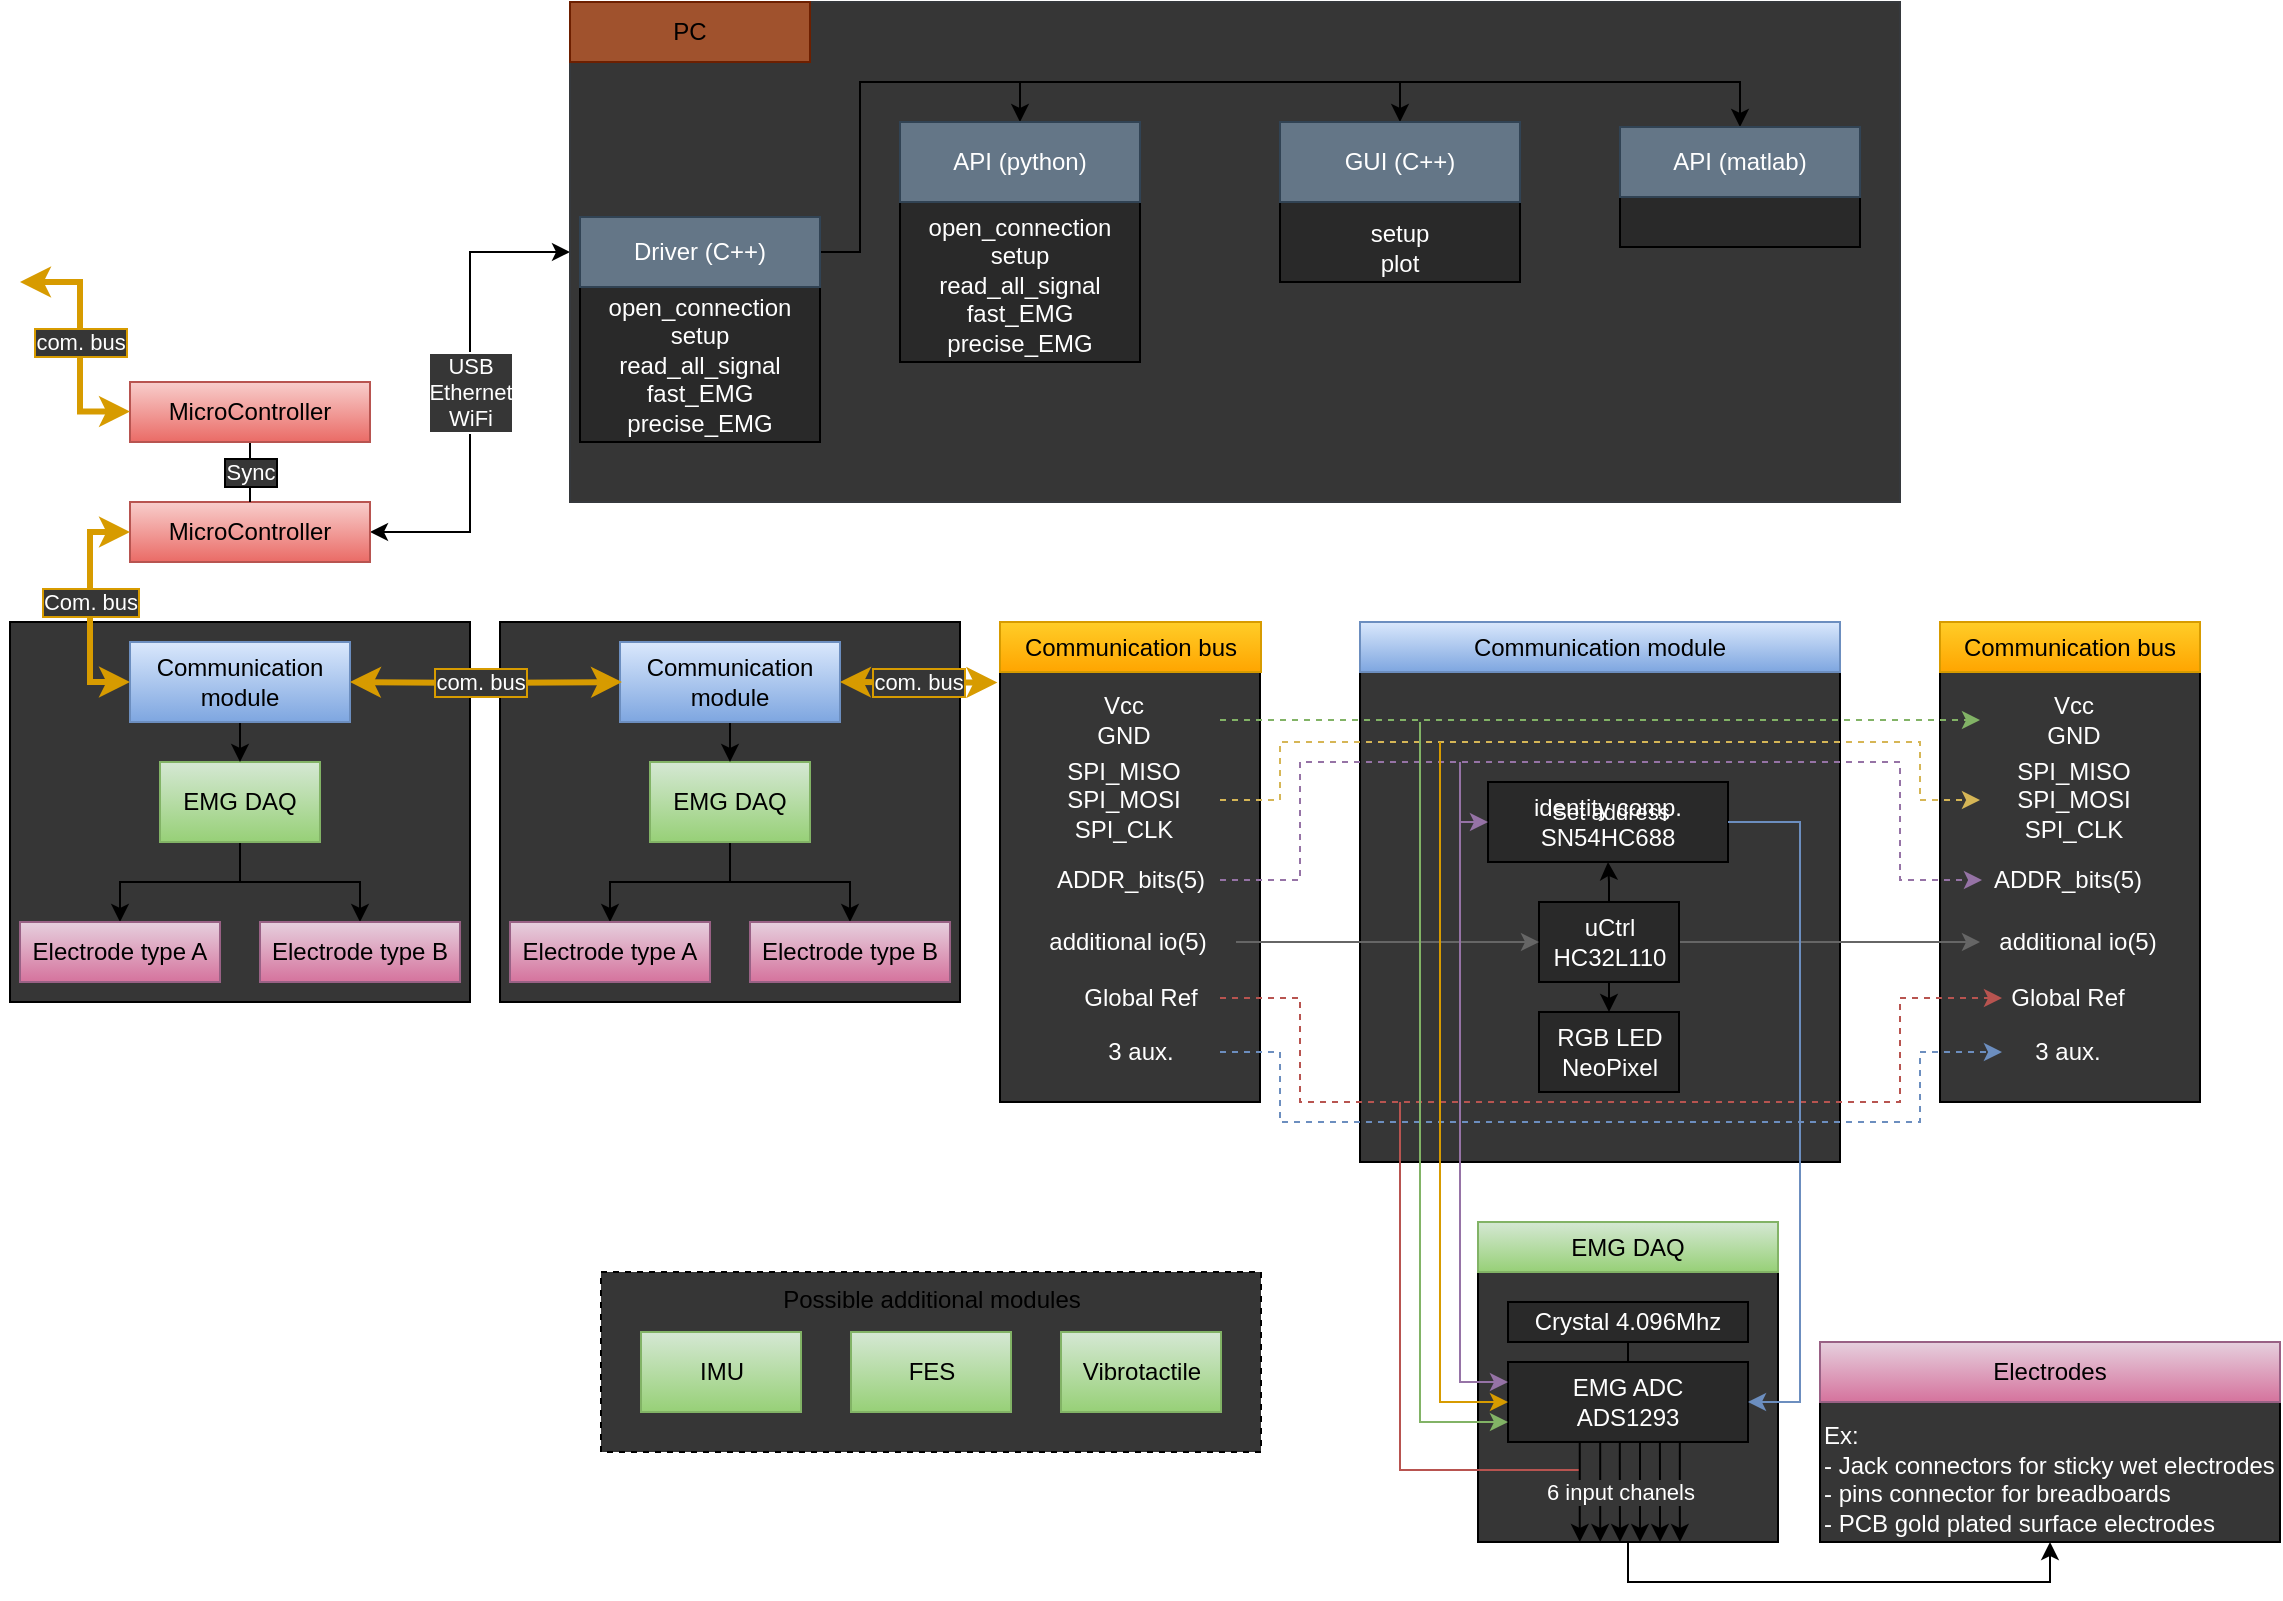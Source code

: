 <mxfile>
    <diagram name="Page-1" id="IM49sPf6R1_xTn5Gqx_o">
        <mxGraphModel dx="428" dy="485" grid="1" gridSize="10" guides="1" tooltips="1" connect="1" arrows="1" fold="1" page="1" pageScale="1" pageWidth="1169" pageHeight="827" math="0" shadow="0">
            <root>
                <mxCell id="0"/>
                <mxCell id="1" parent="0"/>
                <mxCell id="uGfOm0XeqOfJQ8dVQIQY-21" value="Possible additional modules" style="rounded=0;whiteSpace=wrap;html=1;dashed=1;verticalAlign=top;fillColor=#363636;" parent="1" vertex="1">
                    <mxGeometry x="310.5" y="655" width="330" height="90" as="geometry"/>
                </mxCell>
                <mxCell id="_x3MM-vXp0j6kJJpgNZF-102" value="" style="rounded=0;whiteSpace=wrap;html=1;fillColor=#363636;" parent="1" vertex="1">
                    <mxGeometry x="980" y="330" width="130" height="240" as="geometry"/>
                </mxCell>
                <mxCell id="_x3MM-vXp0j6kJJpgNZF-53" value="" style="rounded=0;whiteSpace=wrap;html=1;fillColor=#363636;fontColor=#FFFFFF;" parent="1" vertex="1">
                    <mxGeometry x="690" y="330" width="240" height="270" as="geometry"/>
                </mxCell>
                <mxCell id="_x3MM-vXp0j6kJJpgNZF-11" value="" style="rounded=0;whiteSpace=wrap;html=1;fillColor=#363636;" parent="1" vertex="1">
                    <mxGeometry x="260" y="330" width="230" height="190" as="geometry"/>
                </mxCell>
                <mxCell id="_x3MM-vXp0j6kJJpgNZF-21" style="edgeStyle=orthogonalEdgeStyle;rounded=0;orthogonalLoop=1;jettySize=auto;html=1;exitX=0.5;exitY=1;exitDx=0;exitDy=0;entryX=0.5;entryY=0;entryDx=0;entryDy=0;" parent="1" source="_x3MM-vXp0j6kJJpgNZF-12" target="_x3MM-vXp0j6kJJpgNZF-13" edge="1">
                    <mxGeometry relative="1" as="geometry"/>
                </mxCell>
                <mxCell id="_x3MM-vXp0j6kJJpgNZF-22" style="edgeStyle=orthogonalEdgeStyle;rounded=0;orthogonalLoop=1;jettySize=auto;html=1;exitX=0.5;exitY=1;exitDx=0;exitDy=0;entryX=0.5;entryY=0;entryDx=0;entryDy=0;" parent="1" source="_x3MM-vXp0j6kJJpgNZF-12" target="_x3MM-vXp0j6kJJpgNZF-14" edge="1">
                    <mxGeometry relative="1" as="geometry"/>
                </mxCell>
                <mxCell id="_x3MM-vXp0j6kJJpgNZF-12" value="EMG DAQ" style="rounded=0;whiteSpace=wrap;html=1;fillColor=#d5e8d4;gradientColor=#97d077;strokeColor=#82b366;fontColor=#000000;" parent="1" vertex="1">
                    <mxGeometry x="335" y="400" width="80" height="40" as="geometry"/>
                </mxCell>
                <mxCell id="_x3MM-vXp0j6kJJpgNZF-13" value="Electrode type A" style="rounded=0;whiteSpace=wrap;html=1;fillColor=#e6d0de;gradientColor=#d5739d;strokeColor=#996185;fontColor=#000000;" parent="1" vertex="1">
                    <mxGeometry x="265" y="480" width="100" height="30" as="geometry"/>
                </mxCell>
                <mxCell id="_x3MM-vXp0j6kJJpgNZF-14" value="Electrode type B" style="rounded=0;whiteSpace=wrap;html=1;fillColor=#e6d0de;gradientColor=#d5739d;strokeColor=#996185;fontColor=#000000;" parent="1" vertex="1">
                    <mxGeometry x="385" y="480" width="100" height="30" as="geometry"/>
                </mxCell>
                <mxCell id="_x3MM-vXp0j6kJJpgNZF-23" style="edgeStyle=orthogonalEdgeStyle;rounded=0;orthogonalLoop=1;jettySize=auto;html=1;exitX=0.5;exitY=1;exitDx=0;exitDy=0;entryX=0.5;entryY=0;entryDx=0;entryDy=0;" parent="1" source="_x3MM-vXp0j6kJJpgNZF-15" target="_x3MM-vXp0j6kJJpgNZF-12" edge="1">
                    <mxGeometry relative="1" as="geometry"/>
                </mxCell>
                <mxCell id="_x3MM-vXp0j6kJJpgNZF-15" value="Communication module" style="rounded=0;whiteSpace=wrap;html=1;fillColor=#dae8fc;strokeColor=#6c8ebf;gradientColor=#7ea6e0;fontColor=#000000;" parent="1" vertex="1">
                    <mxGeometry x="320" y="340" width="110" height="40" as="geometry"/>
                </mxCell>
                <mxCell id="_x3MM-vXp0j6kJJpgNZF-41" value="com. bus" style="edgeStyle=orthogonalEdgeStyle;rounded=0;orthogonalLoop=1;jettySize=auto;html=1;exitX=-0.01;exitY=0.126;exitDx=0;exitDy=0;entryX=1;entryY=0.5;entryDx=0;entryDy=0;startArrow=classic;startFill=1;exitPerimeter=0;fillColor=#ffcd28;gradientColor=#ffa500;strokeColor=#d79b00;strokeWidth=3;labelBackgroundColor=#363636;labelBorderColor=#d79b00;fontColor=#FFFFFF;" parent="1" source="_x3MM-vXp0j6kJJpgNZF-94" target="_x3MM-vXp0j6kJJpgNZF-15" edge="1">
                    <mxGeometry relative="1" as="geometry">
                        <mxPoint x="565" y="360" as="sourcePoint"/>
                    </mxGeometry>
                </mxCell>
                <mxCell id="_x3MM-vXp0j6kJJpgNZF-33" value="" style="rounded=0;whiteSpace=wrap;html=1;fillColor=#363636;" parent="1" vertex="1">
                    <mxGeometry x="15" y="330" width="230" height="190" as="geometry"/>
                </mxCell>
                <mxCell id="_x3MM-vXp0j6kJJpgNZF-34" style="edgeStyle=orthogonalEdgeStyle;rounded=0;orthogonalLoop=1;jettySize=auto;html=1;exitX=0.5;exitY=1;exitDx=0;exitDy=0;entryX=0.5;entryY=0;entryDx=0;entryDy=0;" parent="1" source="_x3MM-vXp0j6kJJpgNZF-36" target="_x3MM-vXp0j6kJJpgNZF-37" edge="1">
                    <mxGeometry relative="1" as="geometry"/>
                </mxCell>
                <mxCell id="_x3MM-vXp0j6kJJpgNZF-35" style="edgeStyle=orthogonalEdgeStyle;rounded=0;orthogonalLoop=1;jettySize=auto;html=1;exitX=0.5;exitY=1;exitDx=0;exitDy=0;entryX=0.5;entryY=0;entryDx=0;entryDy=0;" parent="1" source="_x3MM-vXp0j6kJJpgNZF-36" target="_x3MM-vXp0j6kJJpgNZF-38" edge="1">
                    <mxGeometry relative="1" as="geometry"/>
                </mxCell>
                <mxCell id="_x3MM-vXp0j6kJJpgNZF-36" value="EMG DAQ" style="rounded=0;whiteSpace=wrap;html=1;fillColor=#d5e8d4;gradientColor=#97d077;strokeColor=#82b366;fontColor=#000000;" parent="1" vertex="1">
                    <mxGeometry x="90" y="400" width="80" height="40" as="geometry"/>
                </mxCell>
                <mxCell id="_x3MM-vXp0j6kJJpgNZF-37" value="Electrode type A" style="rounded=0;whiteSpace=wrap;html=1;fillColor=#e6d0de;gradientColor=#d5739d;strokeColor=#996185;fontColor=#000000;" parent="1" vertex="1">
                    <mxGeometry x="20" y="480" width="100" height="30" as="geometry"/>
                </mxCell>
                <mxCell id="_x3MM-vXp0j6kJJpgNZF-38" value="Electrode type B" style="rounded=0;whiteSpace=wrap;html=1;fillColor=#e6d0de;gradientColor=#d5739d;strokeColor=#996185;fontColor=#000000;" parent="1" vertex="1">
                    <mxGeometry x="140" y="480" width="100" height="30" as="geometry"/>
                </mxCell>
                <mxCell id="_x3MM-vXp0j6kJJpgNZF-39" style="edgeStyle=orthogonalEdgeStyle;rounded=0;orthogonalLoop=1;jettySize=auto;html=1;exitX=0.5;exitY=1;exitDx=0;exitDy=0;entryX=0.5;entryY=0;entryDx=0;entryDy=0;" parent="1" source="_x3MM-vXp0j6kJJpgNZF-40" target="_x3MM-vXp0j6kJJpgNZF-36" edge="1">
                    <mxGeometry relative="1" as="geometry"/>
                </mxCell>
                <mxCell id="_x3MM-vXp0j6kJJpgNZF-40" value="Communication module" style="rounded=0;whiteSpace=wrap;html=1;fillColor=#dae8fc;strokeColor=#6c8ebf;gradientColor=#7ea6e0;fontColor=#000000;" parent="1" vertex="1">
                    <mxGeometry x="75" y="340" width="110" height="40" as="geometry"/>
                </mxCell>
                <mxCell id="_x3MM-vXp0j6kJJpgNZF-42" value="com. bus" style="edgeStyle=orthogonalEdgeStyle;rounded=0;orthogonalLoop=1;jettySize=auto;html=1;entryX=1;entryY=0.5;entryDx=0;entryDy=0;startArrow=classic;startFill=1;fillColor=#ffcd28;gradientColor=#ffa500;strokeColor=#d79b00;strokeWidth=3;labelBackgroundColor=#363636;labelBorderColor=#d79b00;fontColor=#FFFFFF;" parent="1" target="_x3MM-vXp0j6kJJpgNZF-40" edge="1">
                    <mxGeometry x="0.044" relative="1" as="geometry">
                        <mxPoint x="321" y="360" as="sourcePoint"/>
                        <mxPoint x="440" y="370" as="targetPoint"/>
                        <mxPoint as="offset"/>
                    </mxGeometry>
                </mxCell>
                <mxCell id="_x3MM-vXp0j6kJJpgNZF-48" value="&lt;div&gt;USB&lt;/div&gt;&lt;div&gt;Ethernet&lt;/div&gt;&lt;div&gt;WiFi&lt;br&gt;&lt;/div&gt;" style="edgeStyle=orthogonalEdgeStyle;rounded=0;orthogonalLoop=1;jettySize=auto;html=1;exitX=1;exitY=0.5;exitDx=0;exitDy=0;entryX=0;entryY=0.5;entryDx=0;entryDy=0;startArrow=classic;startFill=1;labelBackgroundColor=#363636;labelBorderColor=#FFFFFF;fontColor=#FFFFFF;" parent="1" source="_x3MM-vXp0j6kJJpgNZF-43" target="_x3MM-vXp0j6kJJpgNZF-45" edge="1">
                    <mxGeometry relative="1" as="geometry"/>
                </mxCell>
                <mxCell id="_x3MM-vXp0j6kJJpgNZF-43" value="MicroController" style="rounded=0;whiteSpace=wrap;html=1;fillColor=#f8cecc;gradientColor=#ea6b66;strokeColor=#b85450;fontColor=#000000;" parent="1" vertex="1">
                    <mxGeometry x="75" y="270" width="120" height="30" as="geometry"/>
                </mxCell>
                <mxCell id="_x3MM-vXp0j6kJJpgNZF-44" value="&lt;div&gt;Com. bus&lt;/div&gt;" style="edgeStyle=orthogonalEdgeStyle;rounded=0;orthogonalLoop=1;jettySize=auto;html=1;exitX=0;exitY=0.5;exitDx=0;exitDy=0;entryX=0;entryY=0.5;entryDx=0;entryDy=0;startArrow=classic;startFill=1;fillColor=#ffcd28;gradientColor=#ffa500;strokeColor=#d79b00;strokeWidth=3;labelBackgroundColor=#363636;labelBorderColor=#d79b00;fontColor=#FFFFFF;" parent="1" source="_x3MM-vXp0j6kJJpgNZF-40" target="_x3MM-vXp0j6kJJpgNZF-43" edge="1">
                    <mxGeometry x="0.044" relative="1" as="geometry">
                        <mxPoint x="585" y="380" as="sourcePoint"/>
                        <mxPoint x="450" y="380" as="targetPoint"/>
                        <mxPoint as="offset"/>
                    </mxGeometry>
                </mxCell>
                <mxCell id="_x3MM-vXp0j6kJJpgNZF-45" value="" style="rounded=0;whiteSpace=wrap;html=1;fillColor=#363636;strokeColor=#36393d;" parent="1" vertex="1">
                    <mxGeometry x="295" y="20" width="665" height="250" as="geometry"/>
                </mxCell>
                <mxCell id="_x3MM-vXp0j6kJJpgNZF-47" value="Sync" style="edgeStyle=orthogonalEdgeStyle;rounded=0;orthogonalLoop=1;jettySize=auto;html=1;exitX=0.5;exitY=1;exitDx=0;exitDy=0;entryX=0.5;entryY=0;entryDx=0;entryDy=0;endArrow=none;endFill=0;labelBackgroundColor=#363636;labelBorderColor=default;fontColor=#FFFFFF;" parent="1" source="_x3MM-vXp0j6kJJpgNZF-46" target="_x3MM-vXp0j6kJJpgNZF-43" edge="1">
                    <mxGeometry relative="1" as="geometry"/>
                </mxCell>
                <mxCell id="_x3MM-vXp0j6kJJpgNZF-46" value="MicroController" style="rounded=0;whiteSpace=wrap;html=1;fillColor=#f8cecc;gradientColor=#ea6b66;strokeColor=#b85450;fontColor=#000000;" parent="1" vertex="1">
                    <mxGeometry x="75" y="210" width="120" height="30" as="geometry"/>
                </mxCell>
                <mxCell id="_x3MM-vXp0j6kJJpgNZF-52" value="Communication module" style="rounded=0;whiteSpace=wrap;html=1;fillColor=#dae8fc;strokeColor=#6c8ebf;gradientColor=#7ea6e0;fontColor=#000000;" parent="1" vertex="1">
                    <mxGeometry x="690" y="330" width="240" height="25" as="geometry"/>
                </mxCell>
                <mxCell id="_x3MM-vXp0j6kJJpgNZF-55" value="identity comp. SN54HC688" style="rounded=0;whiteSpace=wrap;html=1;fillColor=#292929;fontColor=#FFFFFF;" parent="1" vertex="1">
                    <mxGeometry x="754" y="410" width="120" height="40" as="geometry"/>
                </mxCell>
                <mxCell id="_x3MM-vXp0j6kJJpgNZF-59" value="&lt;span style=&quot;&quot;&gt;Set address&lt;/span&gt;" style="edgeStyle=orthogonalEdgeStyle;rounded=0;orthogonalLoop=1;jettySize=auto;html=1;exitX=0.5;exitY=0;exitDx=0;exitDy=0;entryX=0.5;entryY=1;entryDx=0;entryDy=0;labelBackgroundColor=none;fontColor=#FFFFFF;" parent="1" source="_x3MM-vXp0j6kJJpgNZF-56" target="_x3MM-vXp0j6kJJpgNZF-55" edge="1">
                    <mxGeometry x="-0.024" y="-35" relative="1" as="geometry">
                        <Array as="points">
                            <mxPoint x="815" y="460"/>
                            <mxPoint x="814" y="460"/>
                        </Array>
                        <mxPoint as="offset"/>
                    </mxGeometry>
                </mxCell>
                <mxCell id="_x3MM-vXp0j6kJJpgNZF-63" style="edgeStyle=orthogonalEdgeStyle;rounded=0;orthogonalLoop=1;jettySize=auto;html=1;exitX=0.5;exitY=1;exitDx=0;exitDy=0;entryX=0.5;entryY=0;entryDx=0;entryDy=0;" parent="1" source="_x3MM-vXp0j6kJJpgNZF-56" target="_x3MM-vXp0j6kJJpgNZF-62" edge="1">
                    <mxGeometry relative="1" as="geometry"/>
                </mxCell>
                <mxCell id="_x3MM-vXp0j6kJJpgNZF-119" style="edgeStyle=orthogonalEdgeStyle;rounded=0;orthogonalLoop=1;jettySize=auto;html=1;exitX=1;exitY=0.5;exitDx=0;exitDy=0;fillColor=#f5f5f5;strokeColor=#666666;" parent="1" source="_x3MM-vXp0j6kJJpgNZF-56" target="_x3MM-vXp0j6kJJpgNZF-106" edge="1">
                    <mxGeometry relative="1" as="geometry"/>
                </mxCell>
                <mxCell id="_x3MM-vXp0j6kJJpgNZF-56" value="&lt;div&gt;uCtrl&lt;/div&gt;&lt;div&gt;HC32L110&lt;/div&gt;" style="rounded=0;whiteSpace=wrap;html=1;fillColor=#292929;fontColor=#FFFFFF;" parent="1" vertex="1">
                    <mxGeometry x="779.5" y="470" width="70" height="40" as="geometry"/>
                </mxCell>
                <mxCell id="_x3MM-vXp0j6kJJpgNZF-62" value="&lt;div&gt;RGB LED&lt;/div&gt;&lt;div&gt;NeoPixel&lt;br&gt;&lt;/div&gt;" style="rounded=0;whiteSpace=wrap;html=1;fillColor=#292929;fontColor=#FFFFFF;" parent="1" vertex="1">
                    <mxGeometry x="779.5" y="525" width="70" height="40" as="geometry"/>
                </mxCell>
                <mxCell id="_x3MM-vXp0j6kJJpgNZF-137" style="edgeStyle=orthogonalEdgeStyle;rounded=0;orthogonalLoop=1;jettySize=auto;html=1;exitX=0.5;exitY=1;exitDx=0;exitDy=0;entryX=0.5;entryY=1;entryDx=0;entryDy=0;" parent="1" source="_x3MM-vXp0j6kJJpgNZF-74" target="_x3MM-vXp0j6kJJpgNZF-88" edge="1">
                    <mxGeometry relative="1" as="geometry"/>
                </mxCell>
                <mxCell id="_x3MM-vXp0j6kJJpgNZF-74" value="" style="rounded=0;whiteSpace=wrap;html=1;fillColor=#363636;" parent="1" vertex="1">
                    <mxGeometry x="749" y="630" width="150" height="160" as="geometry"/>
                </mxCell>
                <mxCell id="_x3MM-vXp0j6kJJpgNZF-75" value="EMG DAQ" style="rounded=0;whiteSpace=wrap;html=1;fillColor=#d5e8d4;gradientColor=#97d077;strokeColor=#82b366;fontColor=#000000;" parent="1" vertex="1">
                    <mxGeometry x="749" y="630" width="150" height="25" as="geometry"/>
                </mxCell>
                <mxCell id="_x3MM-vXp0j6kJJpgNZF-85" style="edgeStyle=orthogonalEdgeStyle;rounded=0;orthogonalLoop=1;jettySize=auto;html=1;exitX=0.5;exitY=0;exitDx=0;exitDy=0;entryX=0.5;entryY=1;entryDx=0;entryDy=0;endArrow=none;endFill=0;" parent="1" source="_x3MM-vXp0j6kJJpgNZF-77" target="_x3MM-vXp0j6kJJpgNZF-84" edge="1">
                    <mxGeometry relative="1" as="geometry"/>
                </mxCell>
                <mxCell id="_x3MM-vXp0j6kJJpgNZF-77" value="&lt;div&gt;EMG ADC&lt;/div&gt;&lt;div&gt;ADS1293&lt;br&gt;&lt;/div&gt;" style="rounded=0;whiteSpace=wrap;html=1;fillColor=#292929;fontColor=#FFFFFF;" parent="1" vertex="1">
                    <mxGeometry x="764" y="700" width="120" height="40" as="geometry"/>
                </mxCell>
                <mxCell id="_x3MM-vXp0j6kJJpgNZF-84" value="&lt;div&gt;Crystal 4.096Mhz&lt;br&gt;&lt;/div&gt;" style="rounded=0;whiteSpace=wrap;html=1;fillColor=#292929;fontColor=#FFFFFF;" parent="1" vertex="1">
                    <mxGeometry x="764" y="670" width="120" height="20" as="geometry"/>
                </mxCell>
                <mxCell id="_x3MM-vXp0j6kJJpgNZF-86" value="" style="edgeStyle=orthogonalEdgeStyle;rounded=0;orthogonalLoop=1;jettySize=auto;html=1;fillColor=#f8cecc;strokeColor=#b85450;endArrow=none;endFill=0;" parent="1" edge="1">
                    <mxGeometry relative="1" as="geometry">
                        <mxPoint x="800" y="754" as="sourcePoint"/>
                        <mxPoint x="710" y="570" as="targetPoint"/>
                        <Array as="points">
                            <mxPoint x="710" y="754"/>
                        </Array>
                    </mxGeometry>
                </mxCell>
                <mxCell id="_x3MM-vXp0j6kJJpgNZF-88" value="&lt;div&gt;Ex: &lt;br&gt;&lt;/div&gt;&lt;div&gt;- Jack connectors for sticky wet electrodes&lt;/div&gt;&lt;div&gt;- pins connector for breadboards&lt;/div&gt;&lt;div&gt;- PCB gold plated surface electrodes&lt;br&gt;&lt;/div&gt;" style="rounded=0;whiteSpace=wrap;html=1;verticalAlign=bottom;align=left;fillColor=#363636;fontColor=#FFFFFF;" parent="1" vertex="1">
                    <mxGeometry x="920" y="690" width="230" height="100" as="geometry"/>
                </mxCell>
                <mxCell id="_x3MM-vXp0j6kJJpgNZF-89" value="Electrodes" style="rounded=0;whiteSpace=wrap;html=1;fillColor=#e6d0de;gradientColor=#d5739d;strokeColor=#996185;fontColor=#000000;" parent="1" vertex="1">
                    <mxGeometry x="920" y="690" width="230" height="30" as="geometry"/>
                </mxCell>
                <mxCell id="_x3MM-vXp0j6kJJpgNZF-94" value="" style="rounded=0;whiteSpace=wrap;html=1;fillColor=#363636;" parent="1" vertex="1">
                    <mxGeometry x="510" y="330" width="130" height="240" as="geometry"/>
                </mxCell>
                <mxCell id="_x3MM-vXp0j6kJJpgNZF-95" value="&lt;div&gt;Communication bus&lt;/div&gt;" style="rounded=0;whiteSpace=wrap;html=1;fillColor=#ffcd28;gradientColor=#ffa500;strokeColor=#d79b00;fontColor=#000000;" parent="1" vertex="1">
                    <mxGeometry x="510" y="330" width="130.5" height="25" as="geometry"/>
                </mxCell>
                <mxCell id="_x3MM-vXp0j6kJJpgNZF-113" style="edgeStyle=orthogonalEdgeStyle;rounded=0;orthogonalLoop=1;jettySize=auto;html=1;exitX=1;exitY=0.5;exitDx=0;exitDy=0;entryX=0;entryY=0.5;entryDx=0;entryDy=0;fillColor=#fff2cc;strokeColor=#d6b656;dashed=1;" parent="1" source="_x3MM-vXp0j6kJJpgNZF-96" target="_x3MM-vXp0j6kJJpgNZF-104" edge="1">
                    <mxGeometry relative="1" as="geometry">
                        <Array as="points">
                            <mxPoint x="650" y="419"/>
                            <mxPoint x="650" y="390"/>
                            <mxPoint x="970" y="390"/>
                            <mxPoint x="970" y="419"/>
                        </Array>
                    </mxGeometry>
                </mxCell>
                <mxCell id="_x3MM-vXp0j6kJJpgNZF-96" value="&lt;div&gt;SPI_MISO&lt;/div&gt;&lt;div&gt;SPI_MOSI&lt;/div&gt;&lt;div&gt;SPI_CLK&lt;/div&gt;" style="text;html=1;strokeColor=none;fillColor=none;align=center;verticalAlign=middle;whiteSpace=wrap;rounded=0;fontColor=#FFFFFF;" parent="1" vertex="1">
                    <mxGeometry x="524" y="394" width="96" height="50" as="geometry"/>
                </mxCell>
                <mxCell id="_x3MM-vXp0j6kJJpgNZF-114" style="edgeStyle=orthogonalEdgeStyle;rounded=0;orthogonalLoop=1;jettySize=auto;html=1;fillColor=#e1d5e7;strokeColor=#9673a6;entryX=0;entryY=0.5;entryDx=0;entryDy=0;" parent="1" target="_x3MM-vXp0j6kJJpgNZF-55" edge="1">
                    <mxGeometry relative="1" as="geometry">
                        <mxPoint x="740" y="400" as="sourcePoint"/>
                        <mxPoint x="750" y="430" as="targetPoint"/>
                        <Array as="points">
                            <mxPoint x="740" y="430"/>
                        </Array>
                    </mxGeometry>
                </mxCell>
                <mxCell id="_x3MM-vXp0j6kJJpgNZF-115" style="edgeStyle=orthogonalEdgeStyle;rounded=0;orthogonalLoop=1;jettySize=auto;html=1;exitX=1;exitY=0.5;exitDx=0;exitDy=0;entryX=0;entryY=0.5;entryDx=0;entryDy=0;fillColor=#e1d5e7;strokeColor=#9673a6;dashed=1;" parent="1" source="_x3MM-vXp0j6kJJpgNZF-97" target="_x3MM-vXp0j6kJJpgNZF-105" edge="1">
                    <mxGeometry relative="1" as="geometry">
                        <Array as="points">
                            <mxPoint x="660" y="459"/>
                            <mxPoint x="660" y="400"/>
                            <mxPoint x="960" y="400"/>
                            <mxPoint x="960" y="459"/>
                        </Array>
                    </mxGeometry>
                </mxCell>
                <mxCell id="_x3MM-vXp0j6kJJpgNZF-97" value="ADDR_bits(5)" style="text;html=1;strokeColor=none;fillColor=none;align=center;verticalAlign=middle;whiteSpace=wrap;rounded=0;fontColor=#FFFFFF;" parent="1" vertex="1">
                    <mxGeometry x="531" y="444" width="89" height="30" as="geometry"/>
                </mxCell>
                <mxCell id="_x3MM-vXp0j6kJJpgNZF-118" style="edgeStyle=orthogonalEdgeStyle;rounded=0;orthogonalLoop=1;jettySize=auto;html=1;exitX=1;exitY=0.5;exitDx=0;exitDy=0;fillColor=#f5f5f5;strokeColor=#666666;" parent="1" source="_x3MM-vXp0j6kJJpgNZF-98" target="_x3MM-vXp0j6kJJpgNZF-56" edge="1">
                    <mxGeometry relative="1" as="geometry"/>
                </mxCell>
                <mxCell id="_x3MM-vXp0j6kJJpgNZF-98" value="additional io(5)" style="text;html=1;strokeColor=none;fillColor=none;align=center;verticalAlign=middle;whiteSpace=wrap;rounded=0;fontColor=#FFFFFF;" parent="1" vertex="1">
                    <mxGeometry x="520" y="470" width="108" height="40" as="geometry"/>
                </mxCell>
                <mxCell id="_x3MM-vXp0j6kJJpgNZF-128" style="edgeStyle=orthogonalEdgeStyle;rounded=0;orthogonalLoop=1;jettySize=auto;html=1;exitX=1;exitY=0.5;exitDx=0;exitDy=0;entryX=0;entryY=0.5;entryDx=0;entryDy=0;dashed=1;fillColor=#f8cecc;strokeColor=#b85450;" parent="1" source="_x3MM-vXp0j6kJJpgNZF-99" target="_x3MM-vXp0j6kJJpgNZF-107" edge="1">
                    <mxGeometry relative="1" as="geometry">
                        <Array as="points">
                            <mxPoint x="660" y="518"/>
                            <mxPoint x="660" y="570"/>
                            <mxPoint x="960" y="570"/>
                            <mxPoint x="960" y="518"/>
                        </Array>
                    </mxGeometry>
                </mxCell>
                <mxCell id="_x3MM-vXp0j6kJJpgNZF-99" value="&lt;div&gt;Global Ref&lt;/div&gt;" style="text;html=1;strokeColor=none;fillColor=none;align=center;verticalAlign=middle;whiteSpace=wrap;rounded=0;fontColor=#FFFFFF;" parent="1" vertex="1">
                    <mxGeometry x="541" y="498" width="79" height="40" as="geometry"/>
                </mxCell>
                <mxCell id="_x3MM-vXp0j6kJJpgNZF-129" style="edgeStyle=orthogonalEdgeStyle;rounded=0;orthogonalLoop=1;jettySize=auto;html=1;exitX=1;exitY=0.5;exitDx=0;exitDy=0;fillColor=#dae8fc;strokeColor=#6c8ebf;dashed=1;" parent="1" source="_x3MM-vXp0j6kJJpgNZF-100" target="_x3MM-vXp0j6kJJpgNZF-108" edge="1">
                    <mxGeometry relative="1" as="geometry">
                        <Array as="points">
                            <mxPoint x="650" y="545"/>
                            <mxPoint x="650" y="580"/>
                            <mxPoint x="970" y="580"/>
                            <mxPoint x="970" y="545"/>
                        </Array>
                    </mxGeometry>
                </mxCell>
                <mxCell id="_x3MM-vXp0j6kJJpgNZF-100" value="3 aux." style="text;html=1;strokeColor=none;fillColor=none;align=center;verticalAlign=middle;whiteSpace=wrap;rounded=0;fontColor=#FFFFFF;" parent="1" vertex="1">
                    <mxGeometry x="541" y="525" width="79" height="40" as="geometry"/>
                </mxCell>
                <mxCell id="_x3MM-vXp0j6kJJpgNZF-112" style="edgeStyle=orthogonalEdgeStyle;rounded=0;orthogonalLoop=1;jettySize=auto;html=1;exitX=1;exitY=0.5;exitDx=0;exitDy=0;fillColor=#d5e8d4;strokeColor=#82b366;dashed=1;" parent="1" source="_x3MM-vXp0j6kJJpgNZF-101" target="_x3MM-vXp0j6kJJpgNZF-109" edge="1">
                    <mxGeometry relative="1" as="geometry"/>
                </mxCell>
                <mxCell id="_x3MM-vXp0j6kJJpgNZF-101" value="&lt;div&gt;Vcc&lt;/div&gt;&lt;div&gt;GND&lt;/div&gt;" style="text;html=1;strokeColor=none;fillColor=none;align=center;verticalAlign=middle;whiteSpace=wrap;rounded=0;fontColor=#FFFFFF;" parent="1" vertex="1">
                    <mxGeometry x="524" y="364" width="96" height="30" as="geometry"/>
                </mxCell>
                <mxCell id="_x3MM-vXp0j6kJJpgNZF-104" value="&lt;div&gt;SPI_MISO&lt;/div&gt;&lt;div&gt;SPI_MOSI&lt;/div&gt;&lt;div&gt;SPI_CLK&lt;/div&gt;" style="text;html=1;strokeColor=none;fillColor=none;align=center;verticalAlign=middle;whiteSpace=wrap;rounded=0;fontColor=#FFFFFF;" parent="1" vertex="1">
                    <mxGeometry x="1000" y="394" width="94" height="50" as="geometry"/>
                </mxCell>
                <mxCell id="_x3MM-vXp0j6kJJpgNZF-105" value="ADDR_bits(5)" style="text;html=1;strokeColor=none;fillColor=none;align=center;verticalAlign=middle;whiteSpace=wrap;rounded=0;fontColor=#FFFFFF;" parent="1" vertex="1">
                    <mxGeometry x="1001" y="444" width="86" height="30" as="geometry"/>
                </mxCell>
                <mxCell id="_x3MM-vXp0j6kJJpgNZF-106" value="additional io(5)" style="text;html=1;strokeColor=none;fillColor=none;align=center;verticalAlign=middle;whiteSpace=wrap;rounded=0;fontColor=#FFFFFF;" parent="1" vertex="1">
                    <mxGeometry x="1000" y="470" width="98" height="40" as="geometry"/>
                </mxCell>
                <mxCell id="_x3MM-vXp0j6kJJpgNZF-107" value="&lt;div&gt;Global Ref&lt;/div&gt;" style="text;html=1;strokeColor=none;fillColor=none;align=center;verticalAlign=middle;whiteSpace=wrap;rounded=0;fontColor=#FFFFFF;" parent="1" vertex="1">
                    <mxGeometry x="1011" y="498" width="66" height="40" as="geometry"/>
                </mxCell>
                <mxCell id="_x3MM-vXp0j6kJJpgNZF-108" value="3 aux." style="text;html=1;strokeColor=none;fillColor=none;align=center;verticalAlign=middle;whiteSpace=wrap;rounded=0;fontColor=#FFFFFF;" parent="1" vertex="1">
                    <mxGeometry x="1011" y="525" width="66" height="40" as="geometry"/>
                </mxCell>
                <mxCell id="_x3MM-vXp0j6kJJpgNZF-109" value="&lt;div&gt;Vcc&lt;/div&gt;&lt;div&gt;GND&lt;/div&gt;" style="text;html=1;strokeColor=none;fillColor=none;align=center;verticalAlign=middle;whiteSpace=wrap;rounded=0;fontColor=#FFFFFF;" parent="1" vertex="1">
                    <mxGeometry x="1000" y="364" width="94" height="30" as="geometry"/>
                </mxCell>
                <mxCell id="_x3MM-vXp0j6kJJpgNZF-116" value="&lt;div&gt;Communication bus&lt;/div&gt;" style="rounded=0;whiteSpace=wrap;html=1;fillColor=#ffcd28;gradientColor=#ffa500;strokeColor=#d79b00;fontColor=#000000;" parent="1" vertex="1">
                    <mxGeometry x="980" y="330" width="130" height="25" as="geometry"/>
                </mxCell>
                <mxCell id="_x3MM-vXp0j6kJJpgNZF-122" value="" style="edgeStyle=orthogonalEdgeStyle;rounded=0;orthogonalLoop=1;jettySize=auto;html=1;exitX=0.55;exitY=1.007;exitDx=0;exitDy=0;exitPerimeter=0;" parent="1" source="_x3MM-vXp0j6kJJpgNZF-77" edge="1">
                    <mxGeometry relative="1" as="geometry">
                        <mxPoint x="830" y="750" as="sourcePoint"/>
                        <mxPoint x="830" y="790" as="targetPoint"/>
                        <Array as="points"/>
                    </mxGeometry>
                </mxCell>
                <mxCell id="_x3MM-vXp0j6kJJpgNZF-123" value="" style="edgeStyle=orthogonalEdgeStyle;rounded=0;orthogonalLoop=1;jettySize=auto;html=1;exitX=0.633;exitY=0.996;exitDx=0;exitDy=0;exitPerimeter=0;" parent="1" source="_x3MM-vXp0j6kJJpgNZF-77" edge="1">
                    <mxGeometry relative="1" as="geometry">
                        <mxPoint x="840" y="750" as="sourcePoint"/>
                        <mxPoint x="840" y="790" as="targetPoint"/>
                        <Array as="points"/>
                    </mxGeometry>
                </mxCell>
                <mxCell id="_x3MM-vXp0j6kJJpgNZF-124" value="" style="edgeStyle=orthogonalEdgeStyle;rounded=0;orthogonalLoop=1;jettySize=auto;html=1;exitX=0.716;exitY=1.004;exitDx=0;exitDy=0;exitPerimeter=0;" parent="1" source="_x3MM-vXp0j6kJJpgNZF-77" edge="1">
                    <mxGeometry relative="1" as="geometry">
                        <mxPoint x="849.96" y="750" as="sourcePoint"/>
                        <mxPoint x="849.96" y="790" as="targetPoint"/>
                        <Array as="points"/>
                    </mxGeometry>
                </mxCell>
                <mxCell id="_x3MM-vXp0j6kJJpgNZF-126" value="" style="edgeStyle=orthogonalEdgeStyle;rounded=0;orthogonalLoop=1;jettySize=auto;html=1;exitX=0.299;exitY=0.997;exitDx=0;exitDy=0;exitPerimeter=0;" parent="1" source="_x3MM-vXp0j6kJJpgNZF-77" edge="1">
                    <mxGeometry relative="1" as="geometry">
                        <mxPoint x="800" y="750" as="sourcePoint"/>
                        <mxPoint x="800" y="790" as="targetPoint"/>
                        <Array as="points">
                            <mxPoint x="800" y="790"/>
                        </Array>
                    </mxGeometry>
                </mxCell>
                <mxCell id="_x3MM-vXp0j6kJJpgNZF-127" value="" style="edgeStyle=orthogonalEdgeStyle;rounded=0;orthogonalLoop=1;jettySize=auto;html=1;exitX=0.384;exitY=1.013;exitDx=0;exitDy=0;exitPerimeter=0;" parent="1" source="_x3MM-vXp0j6kJJpgNZF-77" edge="1">
                    <mxGeometry relative="1" as="geometry">
                        <mxPoint x="810" y="750" as="sourcePoint"/>
                        <mxPoint x="810" y="790" as="targetPoint"/>
                        <Array as="points">
                            <mxPoint x="810" y="790"/>
                        </Array>
                    </mxGeometry>
                </mxCell>
                <mxCell id="_x3MM-vXp0j6kJJpgNZF-78" value="6 input chanels" style="edgeStyle=orthogonalEdgeStyle;rounded=0;orthogonalLoop=1;jettySize=auto;html=1;exitX=0.466;exitY=0.999;exitDx=0;exitDy=0;entryX=0.5;entryY=1;entryDx=0;entryDy=0;exitPerimeter=0;labelBackgroundColor=#363636;fontColor=#FFFFFF;" parent="1" source="_x3MM-vXp0j6kJJpgNZF-77" edge="1">
                    <mxGeometry relative="1" as="geometry">
                        <mxPoint x="820" y="750" as="sourcePoint"/>
                        <mxPoint x="820" y="790" as="targetPoint"/>
                        <Array as="points">
                            <mxPoint x="820" y="750"/>
                        </Array>
                    </mxGeometry>
                </mxCell>
                <mxCell id="_x3MM-vXp0j6kJJpgNZF-132" style="edgeStyle=orthogonalEdgeStyle;rounded=0;orthogonalLoop=1;jettySize=auto;html=1;fillColor=#e1d5e7;strokeColor=#9673a6;entryX=0;entryY=0.25;entryDx=0;entryDy=0;" parent="1" target="_x3MM-vXp0j6kJJpgNZF-77" edge="1">
                    <mxGeometry relative="1" as="geometry">
                        <mxPoint x="740" y="400" as="sourcePoint"/>
                        <mxPoint x="860" y="700" as="targetPoint"/>
                        <Array as="points">
                            <mxPoint x="740" y="710"/>
                        </Array>
                    </mxGeometry>
                </mxCell>
                <mxCell id="_x3MM-vXp0j6kJJpgNZF-133" style="edgeStyle=orthogonalEdgeStyle;rounded=0;orthogonalLoop=1;jettySize=auto;html=1;entryX=0;entryY=0.5;entryDx=0;entryDy=0;fillColor=#ffe6cc;strokeColor=#d79b00;" parent="1" target="_x3MM-vXp0j6kJJpgNZF-77" edge="1">
                    <mxGeometry relative="1" as="geometry">
                        <mxPoint x="730" y="390" as="sourcePoint"/>
                        <mxPoint x="870" y="720" as="targetPoint"/>
                        <Array as="points">
                            <mxPoint x="730" y="390"/>
                            <mxPoint x="730" y="710"/>
                        </Array>
                    </mxGeometry>
                </mxCell>
                <mxCell id="_x3MM-vXp0j6kJJpgNZF-134" style="edgeStyle=orthogonalEdgeStyle;rounded=0;orthogonalLoop=1;jettySize=auto;html=1;fillColor=#d5e8d4;strokeColor=#82b366;entryX=0;entryY=0.75;entryDx=0;entryDy=0;" parent="1" target="_x3MM-vXp0j6kJJpgNZF-77" edge="1">
                    <mxGeometry relative="1" as="geometry">
                        <mxPoint x="720" y="380" as="sourcePoint"/>
                        <mxPoint x="770" y="720" as="targetPoint"/>
                        <Array as="points">
                            <mxPoint x="720" y="730"/>
                        </Array>
                    </mxGeometry>
                </mxCell>
                <mxCell id="_x3MM-vXp0j6kJJpgNZF-117" style="edgeStyle=orthogonalEdgeStyle;rounded=0;orthogonalLoop=1;jettySize=auto;html=1;exitX=1;exitY=0.5;exitDx=0;exitDy=0;entryX=1;entryY=0.5;entryDx=0;entryDy=0;fillColor=#dae8fc;strokeColor=#6c8ebf;" parent="1" source="_x3MM-vXp0j6kJJpgNZF-55" target="_x3MM-vXp0j6kJJpgNZF-77" edge="1">
                    <mxGeometry relative="1" as="geometry">
                        <mxPoint x="890" y="600" as="targetPoint"/>
                        <Array as="points">
                            <mxPoint x="910" y="430"/>
                            <mxPoint x="910" y="720"/>
                        </Array>
                    </mxGeometry>
                </mxCell>
                <mxCell id="uGfOm0XeqOfJQ8dVQIQY-2" value="PC" style="rounded=0;whiteSpace=wrap;html=1;fillColor=#a0522d;strokeColor=#6D1F00;fontColor=#000000;" parent="1" vertex="1">
                    <mxGeometry x="295" y="20" width="120" height="30" as="geometry"/>
                </mxCell>
                <mxCell id="uGfOm0XeqOfJQ8dVQIQY-9" style="edgeStyle=orthogonalEdgeStyle;rounded=0;orthogonalLoop=1;jettySize=auto;html=1;exitX=1;exitY=0.5;exitDx=0;exitDy=0;entryX=0.5;entryY=0;entryDx=0;entryDy=0;" parent="1" source="uGfOm0XeqOfJQ8dVQIQY-5" target="uGfOm0XeqOfJQ8dVQIQY-6" edge="1">
                    <mxGeometry relative="1" as="geometry"/>
                </mxCell>
                <mxCell id="uGfOm0XeqOfJQ8dVQIQY-11" value="" style="endArrow=classic;html=1;rounded=0;exitX=1;exitY=0.5;exitDx=0;exitDy=0;entryX=0.5;entryY=0;entryDx=0;entryDy=0;edgeStyle=orthogonalEdgeStyle;" parent="1" source="uGfOm0XeqOfJQ8dVQIQY-5" target="uGfOm0XeqOfJQ8dVQIQY-8" edge="1">
                    <mxGeometry width="50" height="50" relative="1" as="geometry">
                        <mxPoint x="430" y="120" as="sourcePoint"/>
                        <mxPoint x="480" y="70" as="targetPoint"/>
                        <Array as="points">
                            <mxPoint x="440" y="145"/>
                            <mxPoint x="440" y="60"/>
                            <mxPoint x="710" y="60"/>
                            <mxPoint x="710" y="80"/>
                        </Array>
                    </mxGeometry>
                </mxCell>
                <mxCell id="uGfOm0XeqOfJQ8dVQIQY-12" value="" style="endArrow=classic;html=1;rounded=0;exitX=1;exitY=0.5;exitDx=0;exitDy=0;entryX=0.5;entryY=0;entryDx=0;entryDy=0;edgeStyle=orthogonalEdgeStyle;" parent="1" source="uGfOm0XeqOfJQ8dVQIQY-5" target="uGfOm0XeqOfJQ8dVQIQY-7" edge="1">
                    <mxGeometry width="50" height="50" relative="1" as="geometry">
                        <mxPoint x="430" y="155" as="sourcePoint"/>
                        <mxPoint x="670" y="90" as="targetPoint"/>
                        <Array as="points">
                            <mxPoint x="440" y="145"/>
                            <mxPoint x="440" y="60"/>
                            <mxPoint x="880" y="60"/>
                        </Array>
                    </mxGeometry>
                </mxCell>
                <mxCell id="uGfOm0XeqOfJQ8dVQIQY-13" value="open_connection&lt;br&gt;setup&lt;br&gt;read_all_signal&lt;br&gt;fast_EMG&lt;br&gt;precise_EMG" style="rounded=0;whiteSpace=wrap;html=1;verticalAlign=bottom;fillColor=#292929;fontColor=#FFFFFF;" parent="1" vertex="1">
                    <mxGeometry x="300" y="127.5" width="120" height="112.5" as="geometry"/>
                </mxCell>
                <mxCell id="uGfOm0XeqOfJQ8dVQIQY-14" value="&lt;span style=&quot;font-family: Helvetica; font-size: 12px; font-style: normal; font-variant-ligatures: normal; font-variant-caps: normal; font-weight: 400; letter-spacing: normal; orphans: 2; text-align: center; text-indent: 0px; text-transform: none; widows: 2; word-spacing: 0px; -webkit-text-stroke-width: 0px; text-decoration-thickness: initial; text-decoration-style: initial; text-decoration-color: initial; float: none; display: inline !important;&quot;&gt;open_connection&lt;/span&gt;&lt;br style=&quot;border-color: rgb(0, 0, 0); font-family: Helvetica; font-size: 12px; font-style: normal; font-variant-ligatures: normal; font-variant-caps: normal; font-weight: 400; letter-spacing: normal; orphans: 2; text-align: center; text-indent: 0px; text-transform: none; widows: 2; word-spacing: 0px; -webkit-text-stroke-width: 0px; text-decoration-thickness: initial; text-decoration-style: initial; text-decoration-color: initial;&quot;&gt;&lt;span style=&quot;font-family: Helvetica; font-size: 12px; font-style: normal; font-variant-ligatures: normal; font-variant-caps: normal; font-weight: 400; letter-spacing: normal; orphans: 2; text-align: center; text-indent: 0px; text-transform: none; widows: 2; word-spacing: 0px; -webkit-text-stroke-width: 0px; text-decoration-thickness: initial; text-decoration-style: initial; text-decoration-color: initial; float: none; display: inline !important;&quot;&gt;setup&lt;/span&gt;&lt;br style=&quot;border-color: rgb(0, 0, 0); font-family: Helvetica; font-size: 12px; font-style: normal; font-variant-ligatures: normal; font-variant-caps: normal; font-weight: 400; letter-spacing: normal; orphans: 2; text-align: center; text-indent: 0px; text-transform: none; widows: 2; word-spacing: 0px; -webkit-text-stroke-width: 0px; text-decoration-thickness: initial; text-decoration-style: initial; text-decoration-color: initial;&quot;&gt;&lt;span style=&quot;font-family: Helvetica; font-size: 12px; font-style: normal; font-variant-ligatures: normal; font-variant-caps: normal; font-weight: 400; letter-spacing: normal; orphans: 2; text-align: center; text-indent: 0px; text-transform: none; widows: 2; word-spacing: 0px; -webkit-text-stroke-width: 0px; text-decoration-thickness: initial; text-decoration-style: initial; text-decoration-color: initial; float: none; display: inline !important;&quot;&gt;read_all_signal&lt;/span&gt;&lt;br style=&quot;border-color: rgb(0, 0, 0); font-family: Helvetica; font-size: 12px; font-style: normal; font-variant-ligatures: normal; font-variant-caps: normal; font-weight: 400; letter-spacing: normal; orphans: 2; text-align: center; text-indent: 0px; text-transform: none; widows: 2; word-spacing: 0px; -webkit-text-stroke-width: 0px; text-decoration-thickness: initial; text-decoration-style: initial; text-decoration-color: initial;&quot;&gt;&lt;span style=&quot;font-family: Helvetica; font-size: 12px; font-style: normal; font-variant-ligatures: normal; font-variant-caps: normal; font-weight: 400; letter-spacing: normal; orphans: 2; text-align: center; text-indent: 0px; text-transform: none; widows: 2; word-spacing: 0px; -webkit-text-stroke-width: 0px; text-decoration-thickness: initial; text-decoration-style: initial; text-decoration-color: initial; float: none; display: inline !important;&quot;&gt;fast_EMG&lt;/span&gt;&lt;br style=&quot;border-color: rgb(0, 0, 0); font-family: Helvetica; font-size: 12px; font-style: normal; font-variant-ligatures: normal; font-variant-caps: normal; font-weight: 400; letter-spacing: normal; orphans: 2; text-align: center; text-indent: 0px; text-transform: none; widows: 2; word-spacing: 0px; -webkit-text-stroke-width: 0px; text-decoration-thickness: initial; text-decoration-style: initial; text-decoration-color: initial;&quot;&gt;&lt;span style=&quot;font-family: Helvetica; font-size: 12px; font-style: normal; font-variant-ligatures: normal; font-variant-caps: normal; font-weight: 400; letter-spacing: normal; orphans: 2; text-align: center; text-indent: 0px; text-transform: none; widows: 2; word-spacing: 0px; -webkit-text-stroke-width: 0px; text-decoration-thickness: initial; text-decoration-style: initial; text-decoration-color: initial; float: none; display: inline !important;&quot;&gt;precise_EMG&lt;/span&gt;" style="rounded=0;whiteSpace=wrap;html=1;verticalAlign=bottom;fillColor=#292929;fontColor=#FFFFFF;labelBackgroundColor=none;" parent="1" vertex="1">
                    <mxGeometry x="460" y="80" width="120" height="120" as="geometry"/>
                </mxCell>
                <mxCell id="uGfOm0XeqOfJQ8dVQIQY-15" value="setup&lt;br&gt;plot" style="rounded=0;whiteSpace=wrap;html=1;verticalAlign=bottom;fillColor=#292929;fontColor=#FFFFFF;" parent="1" vertex="1">
                    <mxGeometry x="650" y="80" width="120" height="80" as="geometry"/>
                </mxCell>
                <mxCell id="uGfOm0XeqOfJQ8dVQIQY-16" value="" style="rounded=0;whiteSpace=wrap;html=1;fillColor=#292929;fontColor=#FFFFFF;" parent="1" vertex="1">
                    <mxGeometry x="820" y="82.5" width="120" height="60" as="geometry"/>
                </mxCell>
                <mxCell id="uGfOm0XeqOfJQ8dVQIQY-5" value="Driver (C++)" style="rounded=0;whiteSpace=wrap;html=1;fillColor=#647687;fontColor=#ffffff;strokeColor=#314354;" parent="1" vertex="1">
                    <mxGeometry x="300" y="127.5" width="120" height="35" as="geometry"/>
                </mxCell>
                <mxCell id="uGfOm0XeqOfJQ8dVQIQY-6" value="API (python)" style="rounded=0;whiteSpace=wrap;html=1;fillColor=#647687;fontColor=#ffffff;strokeColor=#314354;" parent="1" vertex="1">
                    <mxGeometry x="460" y="80" width="120" height="40" as="geometry"/>
                </mxCell>
                <mxCell id="uGfOm0XeqOfJQ8dVQIQY-7" value="API (matlab)" style="rounded=0;whiteSpace=wrap;html=1;fillColor=#647687;fontColor=#ffffff;strokeColor=#314354;" parent="1" vertex="1">
                    <mxGeometry x="820" y="82.5" width="120" height="35" as="geometry"/>
                </mxCell>
                <mxCell id="uGfOm0XeqOfJQ8dVQIQY-8" value="GUI (C++)" style="rounded=0;whiteSpace=wrap;html=1;fillColor=#647687;fontColor=#ffffff;strokeColor=#314354;" parent="1" vertex="1">
                    <mxGeometry x="650" y="80" width="120" height="40" as="geometry"/>
                </mxCell>
                <mxCell id="uGfOm0XeqOfJQ8dVQIQY-17" value="com. bus" style="edgeStyle=orthogonalEdgeStyle;rounded=0;orthogonalLoop=1;jettySize=auto;html=1;startArrow=classic;startFill=1;fillColor=#ffcd28;gradientColor=#ffa500;strokeColor=#d79b00;strokeWidth=3;labelBackgroundColor=#363636;labelBorderColor=#d79b00;fontColor=#FFFFFF;" parent="1" edge="1">
                    <mxGeometry relative="1" as="geometry">
                        <mxPoint x="75" y="224.76" as="sourcePoint"/>
                        <mxPoint x="20" y="160" as="targetPoint"/>
                        <Array as="points">
                            <mxPoint x="50" y="225"/>
                            <mxPoint x="50" y="160"/>
                        </Array>
                    </mxGeometry>
                </mxCell>
                <mxCell id="uGfOm0XeqOfJQ8dVQIQY-18" value="Vibrotactile" style="rounded=0;whiteSpace=wrap;html=1;fillColor=#d5e8d4;gradientColor=#97d077;strokeColor=#82b366;fontColor=#000000;" parent="1" vertex="1">
                    <mxGeometry x="540.5" y="685" width="80" height="40" as="geometry"/>
                </mxCell>
                <mxCell id="uGfOm0XeqOfJQ8dVQIQY-19" value="FES" style="rounded=0;whiteSpace=wrap;html=1;fillColor=#d5e8d4;gradientColor=#97d077;strokeColor=#82b366;fontColor=#000000;" parent="1" vertex="1">
                    <mxGeometry x="435.5" y="685" width="80" height="40" as="geometry"/>
                </mxCell>
                <mxCell id="uGfOm0XeqOfJQ8dVQIQY-20" value="IMU" style="rounded=0;whiteSpace=wrap;html=1;fillColor=#d5e8d4;gradientColor=#97d077;strokeColor=#82b366;fontColor=#000000;" parent="1" vertex="1">
                    <mxGeometry x="330.5" y="685" width="80" height="40" as="geometry"/>
                </mxCell>
            </root>
        </mxGraphModel>
    </diagram>
</mxfile>